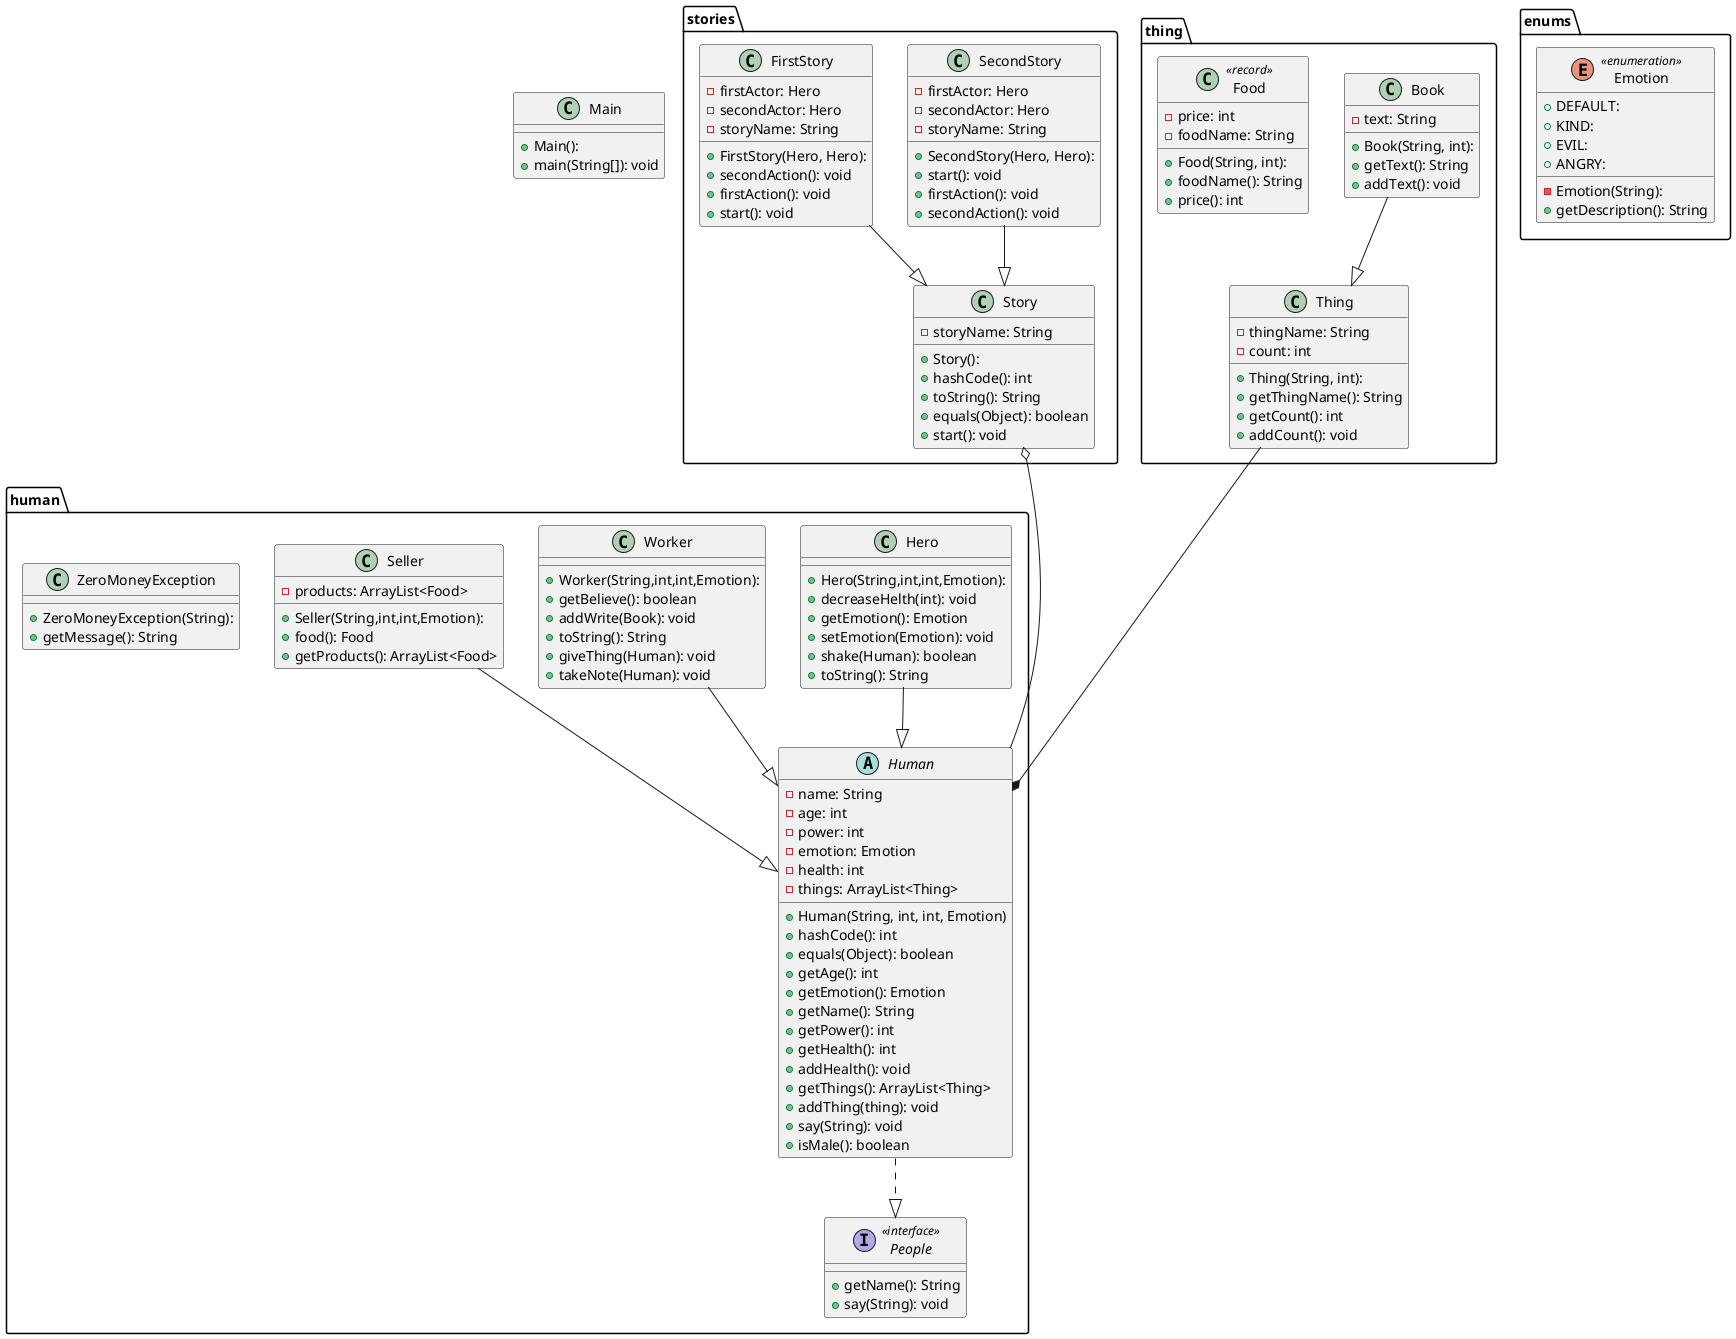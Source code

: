 @startuml
package human {
    interface People << interface >> {
      + getName(): String
      + say(String): void
    }

    abstract class Human{
      +Human(String, int, int, Emotion)
      - name: String
      - age: int
      - power: int
      - emotion: Emotion
      - health: int
      - things: ArrayList<Thing>
      + hashCode(): int
      + equals(Object): boolean
      + getAge(): int
      + getEmotion(): Emotion
      + getName(): String
      + getPower(): int
      + getHealth(): int
      + addHealth(): void
      + getThings(): ArrayList<Thing>
      + addThing(thing): void
      + say(String): void
      + isMale(): boolean
    }
    class Hero{
      + Hero(String,int,int,Emotion):
      + decreaseHelth(int): void
      + getEmotion(): Emotion
      + setEmotion(Emotion): void
      + shake(Human): boolean
      + toString(): String
    }
    Hero --|>  Human
    class Worker{
      + Worker(String,int,int,Emotion):
      + getBelieve(): boolean
      + addWrite(Book): void
      + toString(): String
      + giveThing(Human): void
      + takeNote(Human): void
    }
    class Seller{
      + Seller(String,int,int,Emotion):
      - products: ArrayList<Food>
      + food(): Food
      + getProducts(): ArrayList<Food>


    }
    Seller --|> Human
    class ZeroMoneyException {
      + ZeroMoneyException(String):
      + getMessage(): String
    }
    Worker --|>  Human

}
Human  ..|>  People
package enums{
    enum Emotion << enumeration >> {
       - Emotion(String):
       + DEFAULT:
       + KIND:
       + EVIL:
       + ANGRY:
       + getDescription(): String
    }
}
package stories{
    class SecondStory {
      + SecondStory(Hero, Hero):
      - firstActor: Hero
      - secondActor: Hero
      - storyName: String
      + start(): void
      + firstAction(): void
      + secondAction(): void
    }

    class FirstStory {
      + FirstStory(Hero, Hero):
      - firstActor: Hero
      - secondActor: Hero
      - storyName: String
      + secondAction(): void
      + firstAction(): void
      + start(): void
    }

    class Story {
      + Story():
      - storyName: String
      + hashCode(): int
      + toString(): String
      + equals(Object): boolean
      + start(): void
    }
}
SecondStory         --|>  Story
FirstStory          --|>  Story
package thing{
    class Book {
       + Book(String, int):
       - text: String
       + getText(): String
       + addText(): void
    }
    class Thing{
       + Thing(String, int):
       - thingName: String
       - count: int
       + getThingName(): String
       + getCount(): int
       + addCount(): void
    }
    Book --|> Thing
    class Food << record >> {
      + Food(String, int):
      - price: int
      - foodName: String
      + foodName(): String
      + price(): int
    }
}
class Main {
  + Main():
  + main(String[]): void
}

Story o--- Human
Thing ---* Human
@enduml
